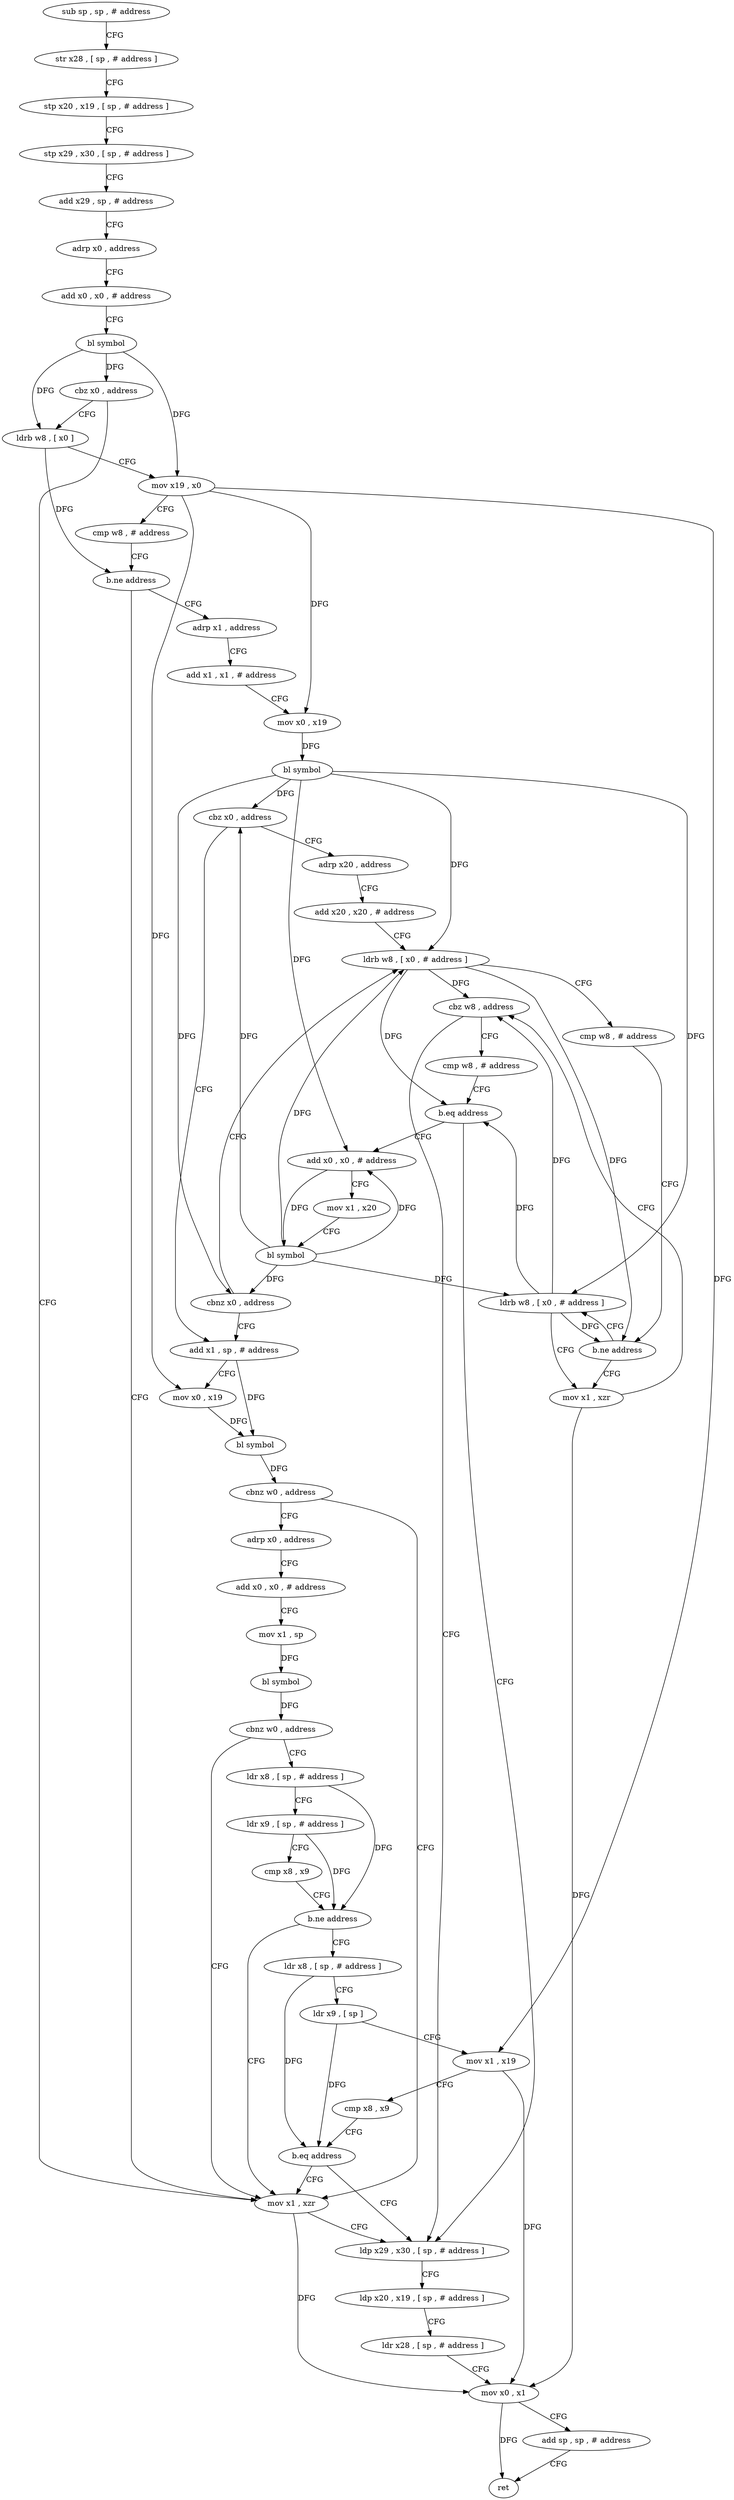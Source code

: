 digraph "func" {
"4201720" [label = "sub sp , sp , # address" ]
"4201724" [label = "str x28 , [ sp , # address ]" ]
"4201728" [label = "stp x20 , x19 , [ sp , # address ]" ]
"4201732" [label = "stp x29 , x30 , [ sp , # address ]" ]
"4201736" [label = "add x29 , sp , # address" ]
"4201740" [label = "adrp x0 , address" ]
"4201744" [label = "add x0 , x0 , # address" ]
"4201748" [label = "bl symbol" ]
"4201752" [label = "cbz x0 , address" ]
"4201920" [label = "mov x1 , xzr" ]
"4201756" [label = "ldrb w8 , [ x0 ]" ]
"4201924" [label = "ldp x29 , x30 , [ sp , # address ]" ]
"4201760" [label = "mov x19 , x0" ]
"4201764" [label = "cmp w8 , # address" ]
"4201768" [label = "b.ne address" ]
"4201772" [label = "adrp x1 , address" ]
"4201776" [label = "add x1 , x1 , # address" ]
"4201780" [label = "mov x0 , x19" ]
"4201784" [label = "bl symbol" ]
"4201788" [label = "cbz x0 , address" ]
"4201848" [label = "add x1 , sp , # address" ]
"4201792" [label = "adrp x20 , address" ]
"4201852" [label = "mov x0 , x19" ]
"4201856" [label = "bl symbol" ]
"4201860" [label = "cbnz w0 , address" ]
"4201864" [label = "adrp x0 , address" ]
"4201796" [label = "add x20 , x20 , # address" ]
"4201800" [label = "ldrb w8 , [ x0 , # address ]" ]
"4201868" [label = "add x0 , x0 , # address" ]
"4201872" [label = "mov x1 , sp" ]
"4201876" [label = "bl symbol" ]
"4201880" [label = "cbnz w0 , address" ]
"4201884" [label = "ldr x8 , [ sp , # address ]" ]
"4201816" [label = "mov x1 , xzr" ]
"4201820" [label = "cbz w8 , address" ]
"4201824" [label = "cmp w8 , # address" ]
"4201812" [label = "ldrb w8 , [ x0 , # address ]" ]
"4201888" [label = "ldr x9 , [ sp , # address ]" ]
"4201892" [label = "cmp x8 , x9" ]
"4201896" [label = "b.ne address" ]
"4201900" [label = "ldr x8 , [ sp , # address ]" ]
"4201928" [label = "ldp x20 , x19 , [ sp , # address ]" ]
"4201932" [label = "ldr x28 , [ sp , # address ]" ]
"4201936" [label = "mov x0 , x1" ]
"4201940" [label = "add sp , sp , # address" ]
"4201944" [label = "ret" ]
"4201828" [label = "b.eq address" ]
"4201832" [label = "add x0 , x0 , # address" ]
"4201904" [label = "ldr x9 , [ sp ]" ]
"4201908" [label = "mov x1 , x19" ]
"4201912" [label = "cmp x8 , x9" ]
"4201916" [label = "b.eq address" ]
"4201836" [label = "mov x1 , x20" ]
"4201840" [label = "bl symbol" ]
"4201844" [label = "cbnz x0 , address" ]
"4201804" [label = "cmp w8 , # address" ]
"4201808" [label = "b.ne address" ]
"4201720" -> "4201724" [ label = "CFG" ]
"4201724" -> "4201728" [ label = "CFG" ]
"4201728" -> "4201732" [ label = "CFG" ]
"4201732" -> "4201736" [ label = "CFG" ]
"4201736" -> "4201740" [ label = "CFG" ]
"4201740" -> "4201744" [ label = "CFG" ]
"4201744" -> "4201748" [ label = "CFG" ]
"4201748" -> "4201752" [ label = "DFG" ]
"4201748" -> "4201756" [ label = "DFG" ]
"4201748" -> "4201760" [ label = "DFG" ]
"4201752" -> "4201920" [ label = "CFG" ]
"4201752" -> "4201756" [ label = "CFG" ]
"4201920" -> "4201924" [ label = "CFG" ]
"4201920" -> "4201936" [ label = "DFG" ]
"4201756" -> "4201760" [ label = "CFG" ]
"4201756" -> "4201768" [ label = "DFG" ]
"4201924" -> "4201928" [ label = "CFG" ]
"4201760" -> "4201764" [ label = "CFG" ]
"4201760" -> "4201780" [ label = "DFG" ]
"4201760" -> "4201852" [ label = "DFG" ]
"4201760" -> "4201908" [ label = "DFG" ]
"4201764" -> "4201768" [ label = "CFG" ]
"4201768" -> "4201920" [ label = "CFG" ]
"4201768" -> "4201772" [ label = "CFG" ]
"4201772" -> "4201776" [ label = "CFG" ]
"4201776" -> "4201780" [ label = "CFG" ]
"4201780" -> "4201784" [ label = "DFG" ]
"4201784" -> "4201788" [ label = "DFG" ]
"4201784" -> "4201800" [ label = "DFG" ]
"4201784" -> "4201812" [ label = "DFG" ]
"4201784" -> "4201832" [ label = "DFG" ]
"4201784" -> "4201844" [ label = "DFG" ]
"4201788" -> "4201848" [ label = "CFG" ]
"4201788" -> "4201792" [ label = "CFG" ]
"4201848" -> "4201852" [ label = "CFG" ]
"4201848" -> "4201856" [ label = "DFG" ]
"4201792" -> "4201796" [ label = "CFG" ]
"4201852" -> "4201856" [ label = "DFG" ]
"4201856" -> "4201860" [ label = "DFG" ]
"4201860" -> "4201920" [ label = "CFG" ]
"4201860" -> "4201864" [ label = "CFG" ]
"4201864" -> "4201868" [ label = "CFG" ]
"4201796" -> "4201800" [ label = "CFG" ]
"4201800" -> "4201804" [ label = "CFG" ]
"4201800" -> "4201808" [ label = "DFG" ]
"4201800" -> "4201820" [ label = "DFG" ]
"4201800" -> "4201828" [ label = "DFG" ]
"4201868" -> "4201872" [ label = "CFG" ]
"4201872" -> "4201876" [ label = "DFG" ]
"4201876" -> "4201880" [ label = "DFG" ]
"4201880" -> "4201920" [ label = "CFG" ]
"4201880" -> "4201884" [ label = "CFG" ]
"4201884" -> "4201888" [ label = "CFG" ]
"4201884" -> "4201896" [ label = "DFG" ]
"4201816" -> "4201820" [ label = "CFG" ]
"4201816" -> "4201936" [ label = "DFG" ]
"4201820" -> "4201924" [ label = "CFG" ]
"4201820" -> "4201824" [ label = "CFG" ]
"4201824" -> "4201828" [ label = "CFG" ]
"4201812" -> "4201816" [ label = "CFG" ]
"4201812" -> "4201808" [ label = "DFG" ]
"4201812" -> "4201820" [ label = "DFG" ]
"4201812" -> "4201828" [ label = "DFG" ]
"4201888" -> "4201892" [ label = "CFG" ]
"4201888" -> "4201896" [ label = "DFG" ]
"4201892" -> "4201896" [ label = "CFG" ]
"4201896" -> "4201920" [ label = "CFG" ]
"4201896" -> "4201900" [ label = "CFG" ]
"4201900" -> "4201904" [ label = "CFG" ]
"4201900" -> "4201916" [ label = "DFG" ]
"4201928" -> "4201932" [ label = "CFG" ]
"4201932" -> "4201936" [ label = "CFG" ]
"4201936" -> "4201940" [ label = "CFG" ]
"4201936" -> "4201944" [ label = "DFG" ]
"4201940" -> "4201944" [ label = "CFG" ]
"4201828" -> "4201924" [ label = "CFG" ]
"4201828" -> "4201832" [ label = "CFG" ]
"4201832" -> "4201836" [ label = "CFG" ]
"4201832" -> "4201840" [ label = "DFG" ]
"4201904" -> "4201908" [ label = "CFG" ]
"4201904" -> "4201916" [ label = "DFG" ]
"4201908" -> "4201912" [ label = "CFG" ]
"4201908" -> "4201936" [ label = "DFG" ]
"4201912" -> "4201916" [ label = "CFG" ]
"4201916" -> "4201924" [ label = "CFG" ]
"4201916" -> "4201920" [ label = "CFG" ]
"4201836" -> "4201840" [ label = "CFG" ]
"4201840" -> "4201844" [ label = "DFG" ]
"4201840" -> "4201788" [ label = "DFG" ]
"4201840" -> "4201800" [ label = "DFG" ]
"4201840" -> "4201812" [ label = "DFG" ]
"4201840" -> "4201832" [ label = "DFG" ]
"4201844" -> "4201800" [ label = "CFG" ]
"4201844" -> "4201848" [ label = "CFG" ]
"4201804" -> "4201808" [ label = "CFG" ]
"4201808" -> "4201816" [ label = "CFG" ]
"4201808" -> "4201812" [ label = "CFG" ]
}
